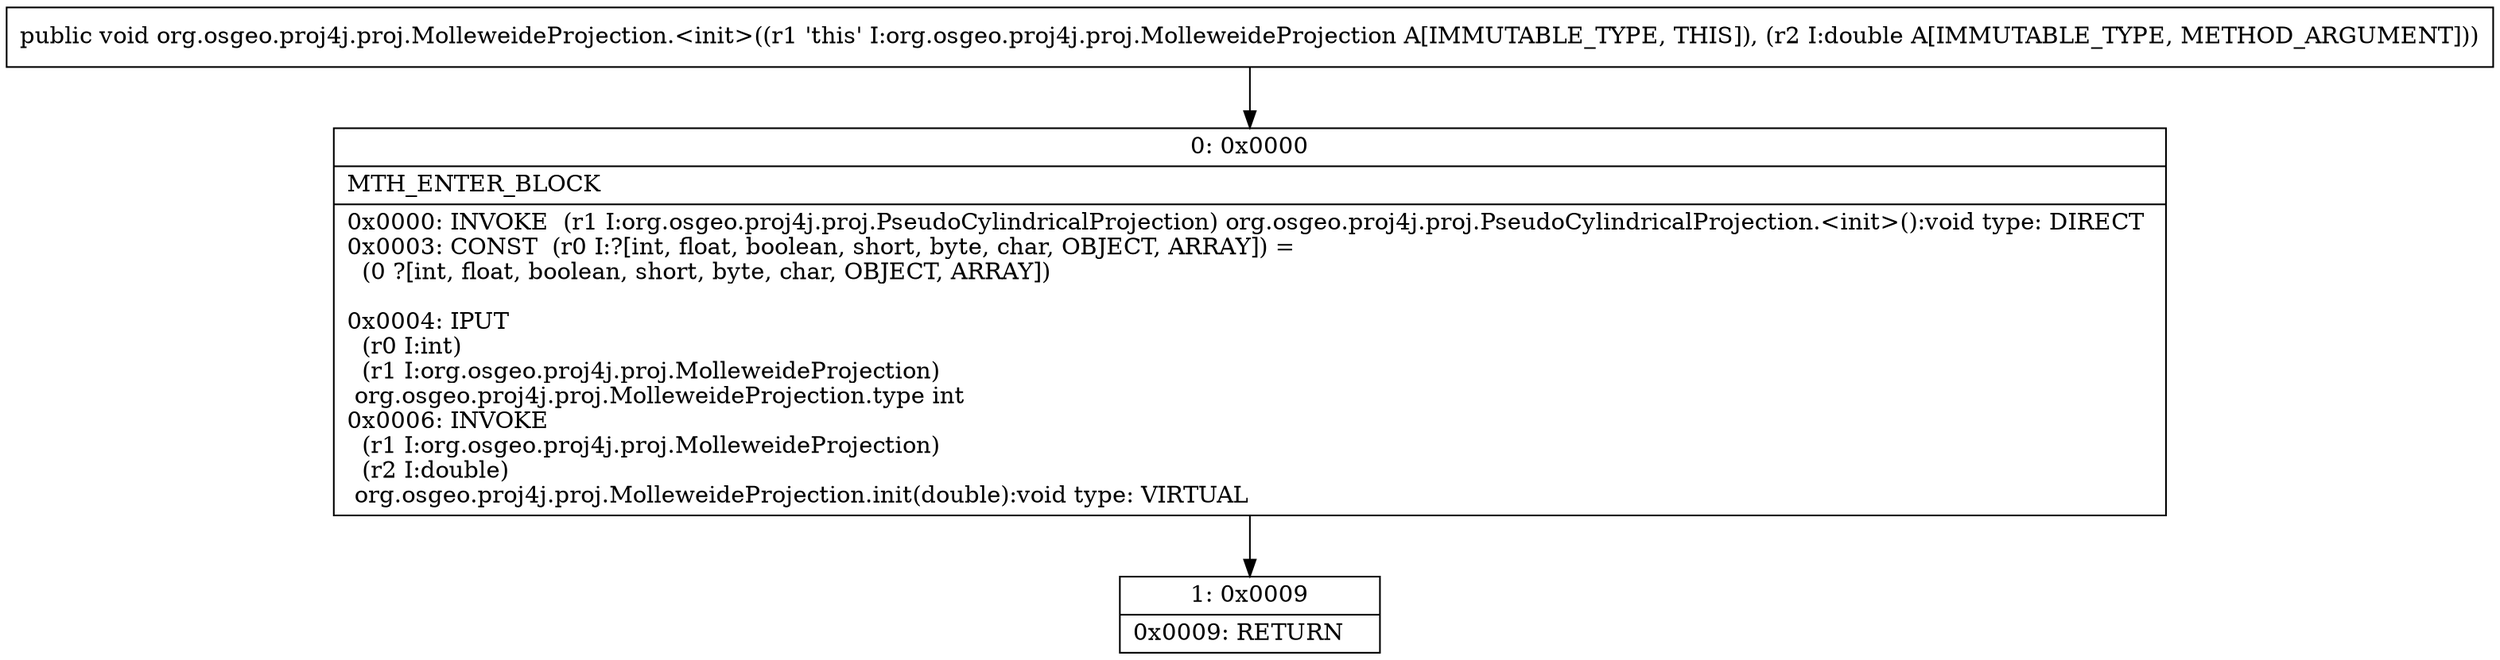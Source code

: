digraph "CFG fororg.osgeo.proj4j.proj.MolleweideProjection.\<init\>(D)V" {
Node_0 [shape=record,label="{0\:\ 0x0000|MTH_ENTER_BLOCK\l|0x0000: INVOKE  (r1 I:org.osgeo.proj4j.proj.PseudoCylindricalProjection) org.osgeo.proj4j.proj.PseudoCylindricalProjection.\<init\>():void type: DIRECT \l0x0003: CONST  (r0 I:?[int, float, boolean, short, byte, char, OBJECT, ARRAY]) = \l  (0 ?[int, float, boolean, short, byte, char, OBJECT, ARRAY])\l \l0x0004: IPUT  \l  (r0 I:int)\l  (r1 I:org.osgeo.proj4j.proj.MolleweideProjection)\l org.osgeo.proj4j.proj.MolleweideProjection.type int \l0x0006: INVOKE  \l  (r1 I:org.osgeo.proj4j.proj.MolleweideProjection)\l  (r2 I:double)\l org.osgeo.proj4j.proj.MolleweideProjection.init(double):void type: VIRTUAL \l}"];
Node_1 [shape=record,label="{1\:\ 0x0009|0x0009: RETURN   \l}"];
MethodNode[shape=record,label="{public void org.osgeo.proj4j.proj.MolleweideProjection.\<init\>((r1 'this' I:org.osgeo.proj4j.proj.MolleweideProjection A[IMMUTABLE_TYPE, THIS]), (r2 I:double A[IMMUTABLE_TYPE, METHOD_ARGUMENT])) }"];
MethodNode -> Node_0;
Node_0 -> Node_1;
}

